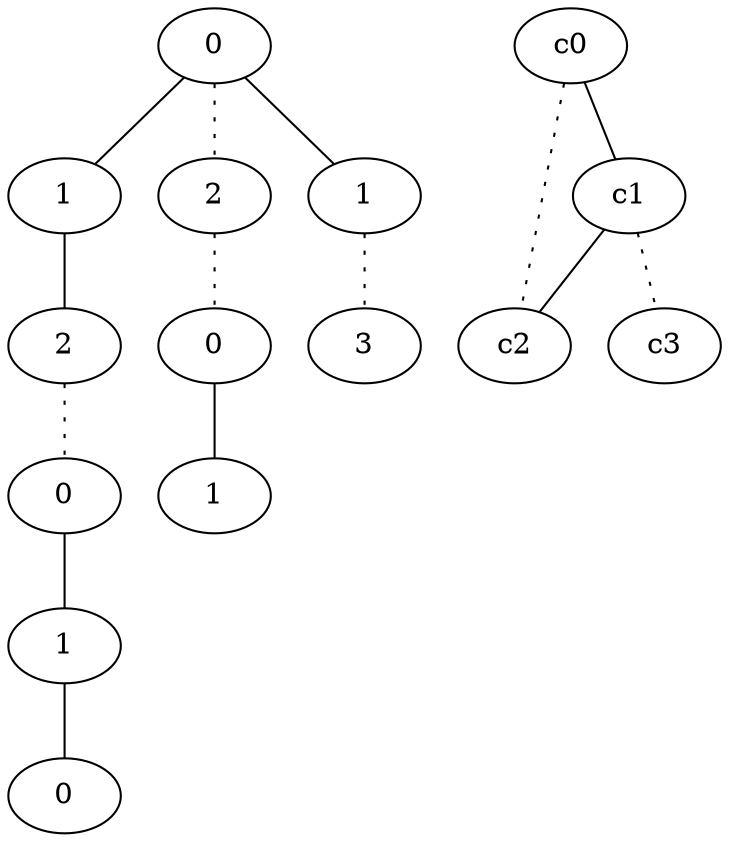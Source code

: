 graph {
a0[label=0];
a1[label=1];
a2[label=2];
a3[label=0];
a4[label=1];
a5[label=0];
a6[label=2];
a7[label=0];
a8[label=1];
a9[label=1];
a10[label=3];
a0 -- a1;
a0 -- a6 [style=dotted];
a0 -- a9;
a1 -- a2;
a2 -- a3 [style=dotted];
a3 -- a4;
a4 -- a5;
a6 -- a7 [style=dotted];
a7 -- a8;
a9 -- a10 [style=dotted];
c0 -- c1;
c0 -- c2 [style=dotted];
c1 -- c2;
c1 -- c3 [style=dotted];
}
